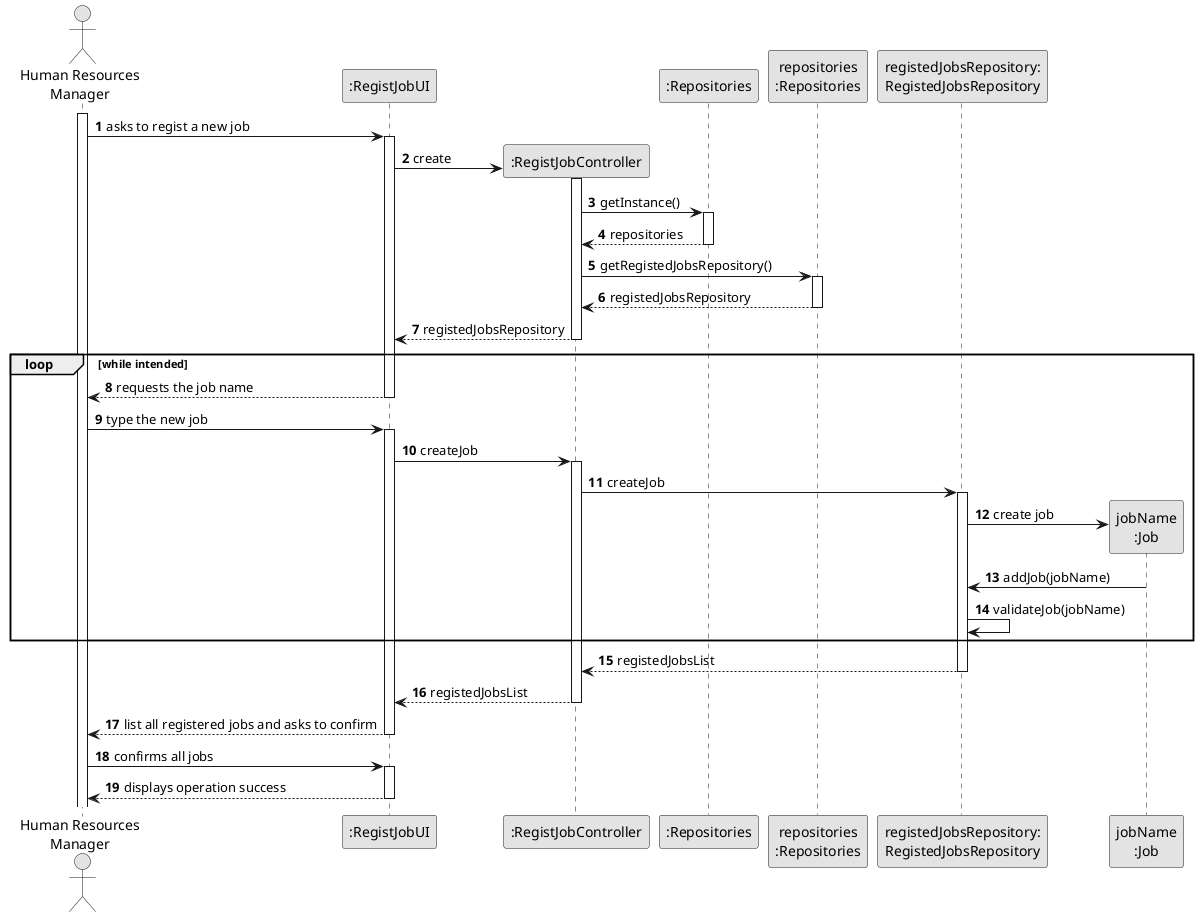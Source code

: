 @startuml
skinparam monochrome true
skinparam packageStyle rectangle
skinparam shadowing false

actor "Human Resources\nManager" as HRM
participant ":RegistJobUI" as UI
participant ":RegistJobController" as CTRL
participant ":Repositories" as RepositorySingleton
participant "repositories\n:Repositories" as PLAT
participant "registedJobsRepository:\nRegistedJobsRepository" as RegistedJobsRepository
participant "jobName\n:Job" as PROFISSAO

autonumber 1

activate HRM

    HRM -> UI : asks to regist a new job
    activate UI

        UI -> CTRL** : create

        activate CTRL

        CTRL -> RepositorySingleton : getInstance()
        activate RepositorySingleton

            RepositorySingleton --> CTRL: repositories
        deactivate RepositorySingleton

        CTRL -> PLAT : getRegistedJobsRepository()
        activate PLAT

            PLAT --> CTRL: registedJobsRepository
        deactivate PLAT

        UI <-- CTRL : registedJobsRepository
        deactivate CTRL

    loop while intended
            UI --> HRM : requests the job name
        deactivate UI

        HRM -> UI : type the new job
        activate UI
            UI -> CTRL: createJob
        activate CTRL


            CTRL -> RegistedJobsRepository : createJob

            activate RegistedJobsRepository

                RegistedJobsRepository -> PROFISSAO**: create job
                PROFISSAO -> RegistedJobsRepository: addJob(jobName)

                    RegistedJobsRepository -> RegistedJobsRepository: validateJob(jobName)

    end
                RegistedJobsRepository --> CTRL : registedJobsList
            deactivate RegistedJobsRepository

            CTRL --> UI : registedJobsList
        deactivate CTRL

        UI --> HRM : list all registered jobs and asks to confirm

            deactivate CTRL
        deactivate UI

    HRM -> UI : confirms all jobs
    activate UI

    UI --> HRM : displays operation success
    deactivate UI

@enduml
